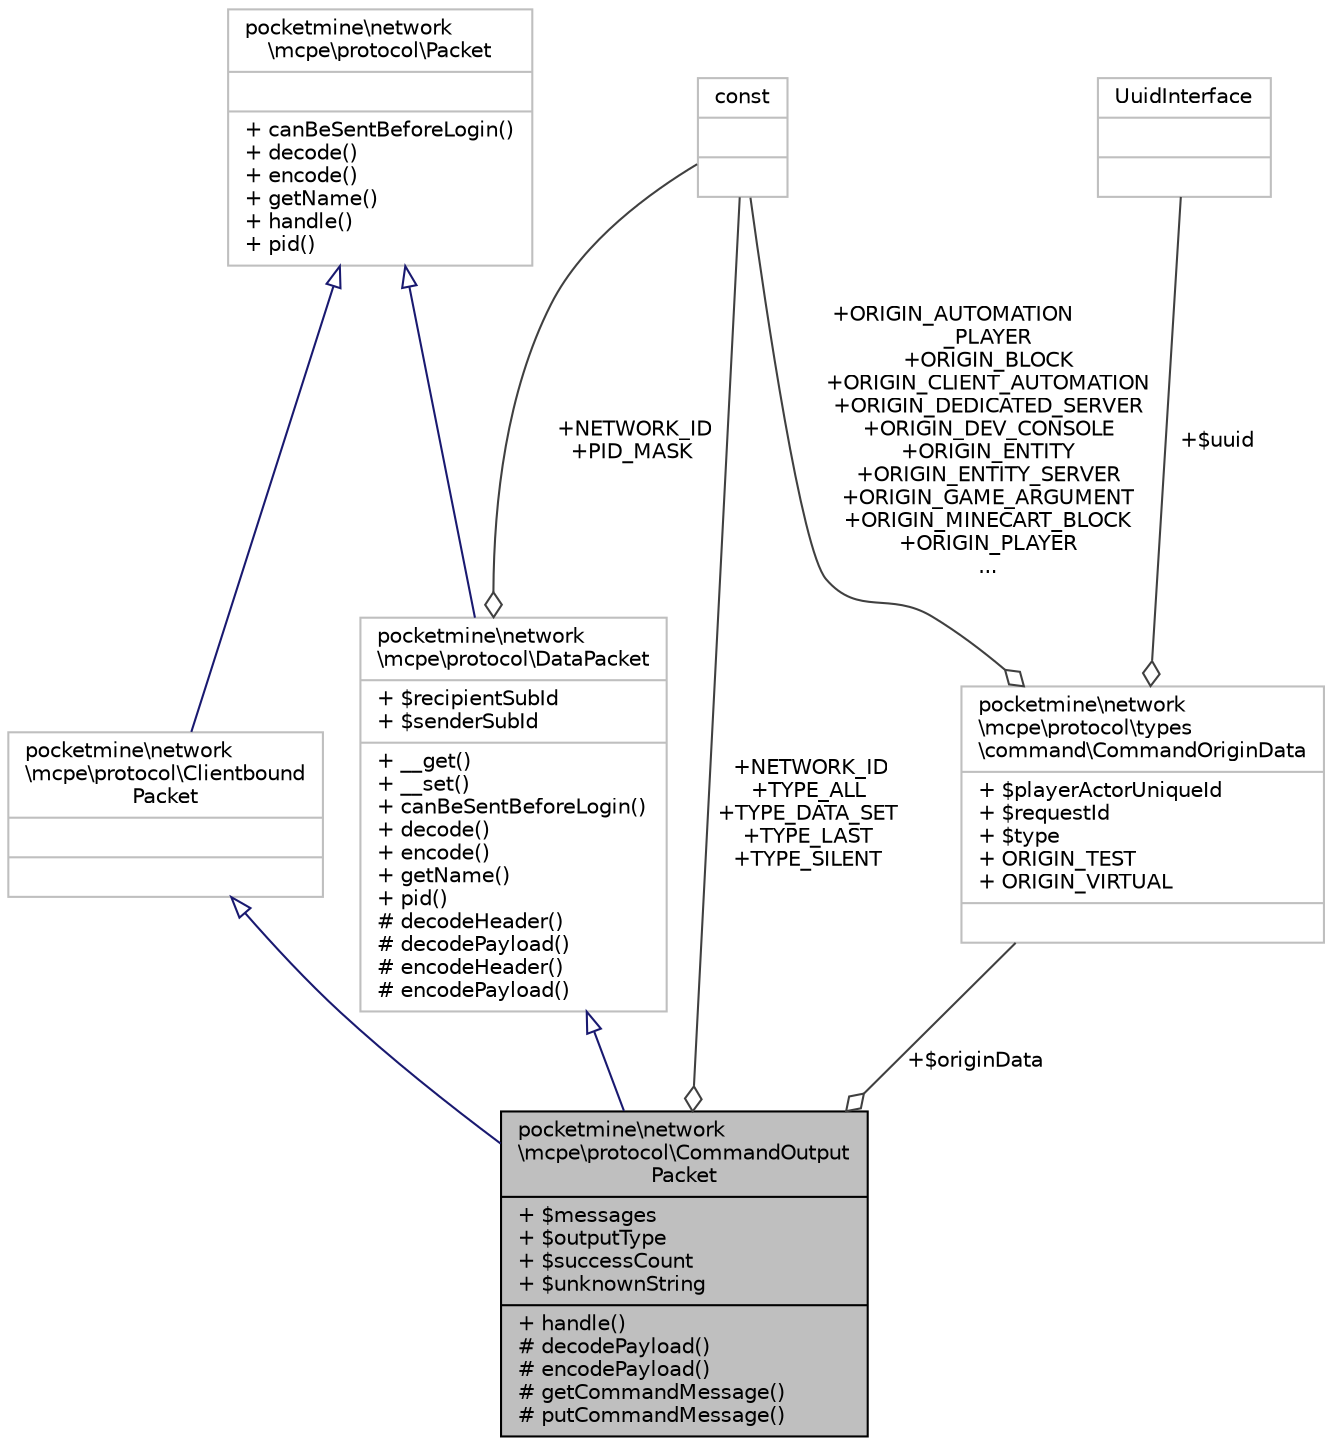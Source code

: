 digraph "pocketmine\network\mcpe\protocol\CommandOutputPacket"
{
 // INTERACTIVE_SVG=YES
 // LATEX_PDF_SIZE
  edge [fontname="Helvetica",fontsize="10",labelfontname="Helvetica",labelfontsize="10"];
  node [fontname="Helvetica",fontsize="10",shape=record];
  Node1 [label="{pocketmine\\network\l\\mcpe\\protocol\\CommandOutput\lPacket\n|+ $messages\l+ $outputType\l+ $successCount\l+ $unknownString\l|+ handle()\l# decodePayload()\l# encodePayload()\l# getCommandMessage()\l# putCommandMessage()\l}",height=0.2,width=0.4,color="black", fillcolor="grey75", style="filled", fontcolor="black",tooltip=" "];
  Node2 -> Node1 [dir="back",color="midnightblue",fontsize="10",style="solid",arrowtail="onormal",fontname="Helvetica"];
  Node2 [label="{pocketmine\\network\l\\mcpe\\protocol\\DataPacket\n|+ $recipientSubId\l+ $senderSubId\l|+ __get()\l+ __set()\l+ canBeSentBeforeLogin()\l+ decode()\l+ encode()\l+ getName()\l+ pid()\l# decodeHeader()\l# decodePayload()\l# encodeHeader()\l# encodePayload()\l}",height=0.2,width=0.4,color="grey75", fillcolor="white", style="filled",URL="$d1/ddb/classpocketmine_1_1network_1_1mcpe_1_1protocol_1_1_data_packet.html",tooltip=" "];
  Node3 -> Node2 [dir="back",color="midnightblue",fontsize="10",style="solid",arrowtail="onormal",fontname="Helvetica"];
  Node3 [label="{pocketmine\\network\l\\mcpe\\protocol\\Packet\n||+ canBeSentBeforeLogin()\l+ decode()\l+ encode()\l+ getName()\l+ handle()\l+ pid()\l}",height=0.2,width=0.4,color="grey75", fillcolor="white", style="filled",URL="$d4/d5d/interfacepocketmine_1_1network_1_1mcpe_1_1protocol_1_1_packet.html",tooltip=" "];
  Node4 -> Node2 [color="grey25",fontsize="10",style="solid",label=" +NETWORK_ID\n+PID_MASK" ,arrowhead="odiamond",fontname="Helvetica"];
  Node4 [label="{const\n||}",height=0.2,width=0.4,color="grey75", fillcolor="white", style="filled",tooltip=" "];
  Node5 -> Node1 [dir="back",color="midnightblue",fontsize="10",style="solid",arrowtail="onormal",fontname="Helvetica"];
  Node5 [label="{pocketmine\\network\l\\mcpe\\protocol\\Clientbound\lPacket\n||}",height=0.2,width=0.4,color="grey75", fillcolor="white", style="filled",URL="$da/d77/interfacepocketmine_1_1network_1_1mcpe_1_1protocol_1_1_clientbound_packet.html",tooltip=" "];
  Node3 -> Node5 [dir="back",color="midnightblue",fontsize="10",style="solid",arrowtail="onormal",fontname="Helvetica"];
  Node4 -> Node1 [color="grey25",fontsize="10",style="solid",label=" +NETWORK_ID\n+TYPE_ALL\n+TYPE_DATA_SET\n+TYPE_LAST\n+TYPE_SILENT" ,arrowhead="odiamond",fontname="Helvetica"];
  Node6 -> Node1 [color="grey25",fontsize="10",style="solid",label=" +$originData" ,arrowhead="odiamond",fontname="Helvetica"];
  Node6 [label="{pocketmine\\network\l\\mcpe\\protocol\\types\l\\command\\CommandOriginData\n|+ $playerActorUniqueId\l+ $requestId\l+ $type\l+ ORIGIN_TEST\l+ ORIGIN_VIRTUAL\l|}",height=0.2,width=0.4,color="grey75", fillcolor="white", style="filled",URL="$d9/dec/classpocketmine_1_1network_1_1mcpe_1_1protocol_1_1types_1_1command_1_1_command_origin_data.html",tooltip=" "];
  Node4 -> Node6 [color="grey25",fontsize="10",style="solid",label=" +ORIGIN_AUTOMATION\l_PLAYER\n+ORIGIN_BLOCK\n+ORIGIN_CLIENT_AUTOMATION\n+ORIGIN_DEDICATED_SERVER\n+ORIGIN_DEV_CONSOLE\n+ORIGIN_ENTITY\n+ORIGIN_ENTITY_SERVER\n+ORIGIN_GAME_ARGUMENT\n+ORIGIN_MINECART_BLOCK\n+ORIGIN_PLAYER\n..." ,arrowhead="odiamond",fontname="Helvetica"];
  Node7 -> Node6 [color="grey25",fontsize="10",style="solid",label=" +$uuid" ,arrowhead="odiamond",fontname="Helvetica"];
  Node7 [label="{UuidInterface\n||}",height=0.2,width=0.4,color="grey75", fillcolor="white", style="filled",tooltip=" "];
}

